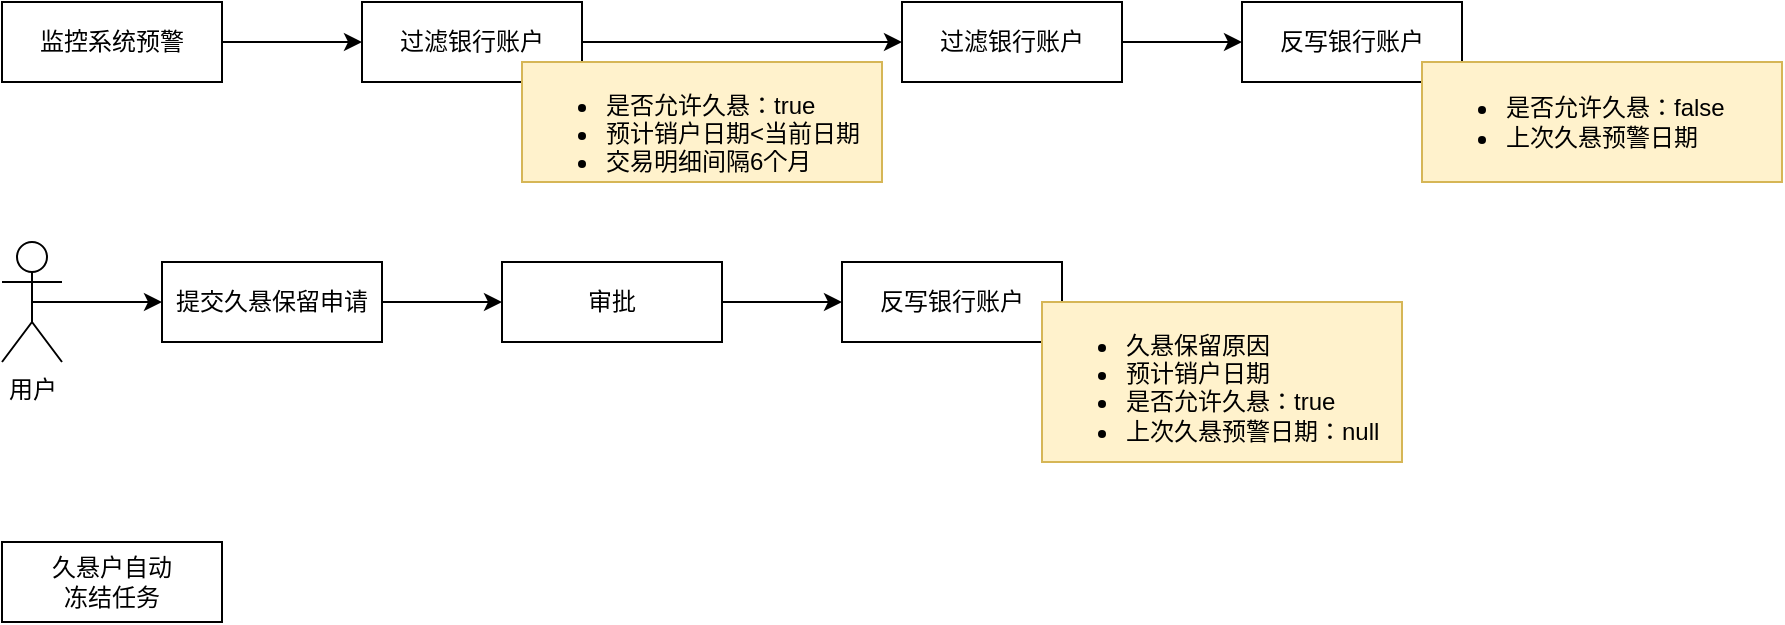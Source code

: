 <mxfile version="20.2.7" type="github">
  <diagram id="j-HlEmfjcot27JiB0SU6" name="第 1 页">
    <mxGraphModel dx="1128" dy="597" grid="1" gridSize="10" guides="1" tooltips="1" connect="1" arrows="1" fold="1" page="1" pageScale="1" pageWidth="1200" pageHeight="1600" math="0" shadow="0">
      <root>
        <mxCell id="0" />
        <mxCell id="1" parent="0" />
        <mxCell id="FO3pdwqt9bGEdR7zpiER-15" style="edgeStyle=orthogonalEdgeStyle;rounded=0;orthogonalLoop=1;jettySize=auto;html=1;" edge="1" parent="1" source="FO3pdwqt9bGEdR7zpiER-2" target="FO3pdwqt9bGEdR7zpiER-16">
          <mxGeometry relative="1" as="geometry">
            <mxPoint x="420" y="100" as="targetPoint" />
          </mxGeometry>
        </mxCell>
        <mxCell id="FO3pdwqt9bGEdR7zpiER-2" value="监控系统预警" style="rounded=0;whiteSpace=wrap;html=1;" vertex="1" parent="1">
          <mxGeometry x="270" y="80" width="110" height="40" as="geometry" />
        </mxCell>
        <mxCell id="FO3pdwqt9bGEdR7zpiER-4" value="反写银行账户" style="rounded=0;whiteSpace=wrap;html=1;" vertex="1" parent="1">
          <mxGeometry x="890" y="80" width="110" height="40" as="geometry" />
        </mxCell>
        <mxCell id="FO3pdwqt9bGEdR7zpiER-5" value="&lt;ul&gt;&lt;li&gt;&lt;span style=&quot;background-color: initial;&quot;&gt;是否允许久悬：false&lt;/span&gt;&lt;br&gt;&lt;/li&gt;&lt;li&gt;上次久悬预警日期&lt;/li&gt;&lt;/ul&gt;" style="text;html=1;whiteSpace=wrap;verticalAlign=middle;overflow=hidden;rounded=0;imageAspect=1;absoluteArcSize=0;noLabel=0;fillColor=#fff2cc;strokeColor=#d6b656;" vertex="1" parent="1">
          <mxGeometry x="980" y="110" width="180" height="60" as="geometry" />
        </mxCell>
        <mxCell id="FO3pdwqt9bGEdR7zpiER-8" style="edgeStyle=orthogonalEdgeStyle;rounded=0;orthogonalLoop=1;jettySize=auto;html=1;exitX=0.5;exitY=0.5;exitDx=0;exitDy=0;exitPerimeter=0;" edge="1" parent="1" source="FO3pdwqt9bGEdR7zpiER-7" target="FO3pdwqt9bGEdR7zpiER-9">
          <mxGeometry relative="1" as="geometry">
            <mxPoint x="450" y="230" as="targetPoint" />
            <Array as="points" />
          </mxGeometry>
        </mxCell>
        <mxCell id="FO3pdwqt9bGEdR7zpiER-7" value="用户" style="shape=umlActor;verticalLabelPosition=bottom;verticalAlign=top;html=1;outlineConnect=0;rounded=0;fillColor=none;" vertex="1" parent="1">
          <mxGeometry x="270" y="200" width="30" height="60" as="geometry" />
        </mxCell>
        <mxCell id="FO3pdwqt9bGEdR7zpiER-10" style="edgeStyle=orthogonalEdgeStyle;rounded=0;orthogonalLoop=1;jettySize=auto;html=1;" edge="1" parent="1" source="FO3pdwqt9bGEdR7zpiER-9" target="FO3pdwqt9bGEdR7zpiER-11">
          <mxGeometry relative="1" as="geometry">
            <mxPoint x="590" y="230.0" as="targetPoint" />
          </mxGeometry>
        </mxCell>
        <mxCell id="FO3pdwqt9bGEdR7zpiER-9" value="提交久悬保留申请" style="rounded=0;whiteSpace=wrap;html=1;" vertex="1" parent="1">
          <mxGeometry x="350" y="210" width="110" height="40" as="geometry" />
        </mxCell>
        <mxCell id="FO3pdwqt9bGEdR7zpiER-12" style="edgeStyle=orthogonalEdgeStyle;rounded=0;orthogonalLoop=1;jettySize=auto;html=1;entryX=0;entryY=0.5;entryDx=0;entryDy=0;" edge="1" parent="1" source="FO3pdwqt9bGEdR7zpiER-11" target="FO3pdwqt9bGEdR7zpiER-13">
          <mxGeometry relative="1" as="geometry">
            <mxPoint x="700" y="230.0" as="targetPoint" />
          </mxGeometry>
        </mxCell>
        <mxCell id="FO3pdwqt9bGEdR7zpiER-11" value="审批" style="rounded=0;whiteSpace=wrap;html=1;" vertex="1" parent="1">
          <mxGeometry x="520" y="210" width="110" height="40" as="geometry" />
        </mxCell>
        <mxCell id="FO3pdwqt9bGEdR7zpiER-13" value="反写银行账户" style="rounded=0;whiteSpace=wrap;html=1;" vertex="1" parent="1">
          <mxGeometry x="690" y="210" width="110" height="40" as="geometry" />
        </mxCell>
        <mxCell id="FO3pdwqt9bGEdR7zpiER-14" value="&lt;ul&gt;&lt;li&gt;久悬保留原因&lt;/li&gt;&lt;li&gt;预计销户日期&lt;/li&gt;&lt;li&gt;是否允许久悬：true&lt;/li&gt;&lt;li&gt;上次久悬预警日期：null&lt;/li&gt;&lt;/ul&gt;" style="text;html=1;whiteSpace=wrap;verticalAlign=middle;overflow=hidden;rounded=0;imageAspect=1;absoluteArcSize=0;noLabel=0;fillColor=#fff2cc;strokeColor=#d6b656;" vertex="1" parent="1">
          <mxGeometry x="790" y="230" width="180" height="80" as="geometry" />
        </mxCell>
        <mxCell id="FO3pdwqt9bGEdR7zpiER-18" style="edgeStyle=orthogonalEdgeStyle;rounded=0;orthogonalLoop=1;jettySize=auto;html=1;entryX=0;entryY=0.5;entryDx=0;entryDy=0;" edge="1" parent="1" source="FO3pdwqt9bGEdR7zpiER-16" target="FO3pdwqt9bGEdR7zpiER-19">
          <mxGeometry relative="1" as="geometry">
            <mxPoint x="730" y="100" as="targetPoint" />
          </mxGeometry>
        </mxCell>
        <mxCell id="FO3pdwqt9bGEdR7zpiER-16" value="过滤银行账户" style="rounded=0;whiteSpace=wrap;html=1;" vertex="1" parent="1">
          <mxGeometry x="450" y="80" width="110" height="40" as="geometry" />
        </mxCell>
        <mxCell id="FO3pdwqt9bGEdR7zpiER-17" value="&lt;ul&gt;&lt;li&gt;&lt;span style=&quot;background-color: initial;&quot;&gt;是否允许久悬：true&lt;/span&gt;&lt;br&gt;&lt;/li&gt;&lt;li&gt;预计销户日期&amp;lt;当前日期&lt;br&gt;&lt;/li&gt;&lt;li&gt;交易明细间隔6个月&lt;/li&gt;&lt;/ul&gt;" style="text;html=1;whiteSpace=wrap;verticalAlign=middle;overflow=hidden;rounded=0;imageAspect=1;absoluteArcSize=0;noLabel=0;fillColor=#fff2cc;strokeColor=#d6b656;" vertex="1" parent="1">
          <mxGeometry x="530" y="110" width="180" height="60" as="geometry" />
        </mxCell>
        <mxCell id="FO3pdwqt9bGEdR7zpiER-20" style="edgeStyle=orthogonalEdgeStyle;rounded=0;orthogonalLoop=1;jettySize=auto;html=1;entryX=0;entryY=0.5;entryDx=0;entryDy=0;" edge="1" parent="1" source="FO3pdwqt9bGEdR7zpiER-19" target="FO3pdwqt9bGEdR7zpiER-4">
          <mxGeometry relative="1" as="geometry" />
        </mxCell>
        <mxCell id="FO3pdwqt9bGEdR7zpiER-19" value="过滤银行账户" style="rounded=0;whiteSpace=wrap;html=1;" vertex="1" parent="1">
          <mxGeometry x="720" y="80" width="110" height="40" as="geometry" />
        </mxCell>
        <mxCell id="FO3pdwqt9bGEdR7zpiER-21" value="久悬户自动&lt;br&gt;冻结任务" style="rounded=0;whiteSpace=wrap;html=1;" vertex="1" parent="1">
          <mxGeometry x="270" y="350" width="110" height="40" as="geometry" />
        </mxCell>
      </root>
    </mxGraphModel>
  </diagram>
</mxfile>
